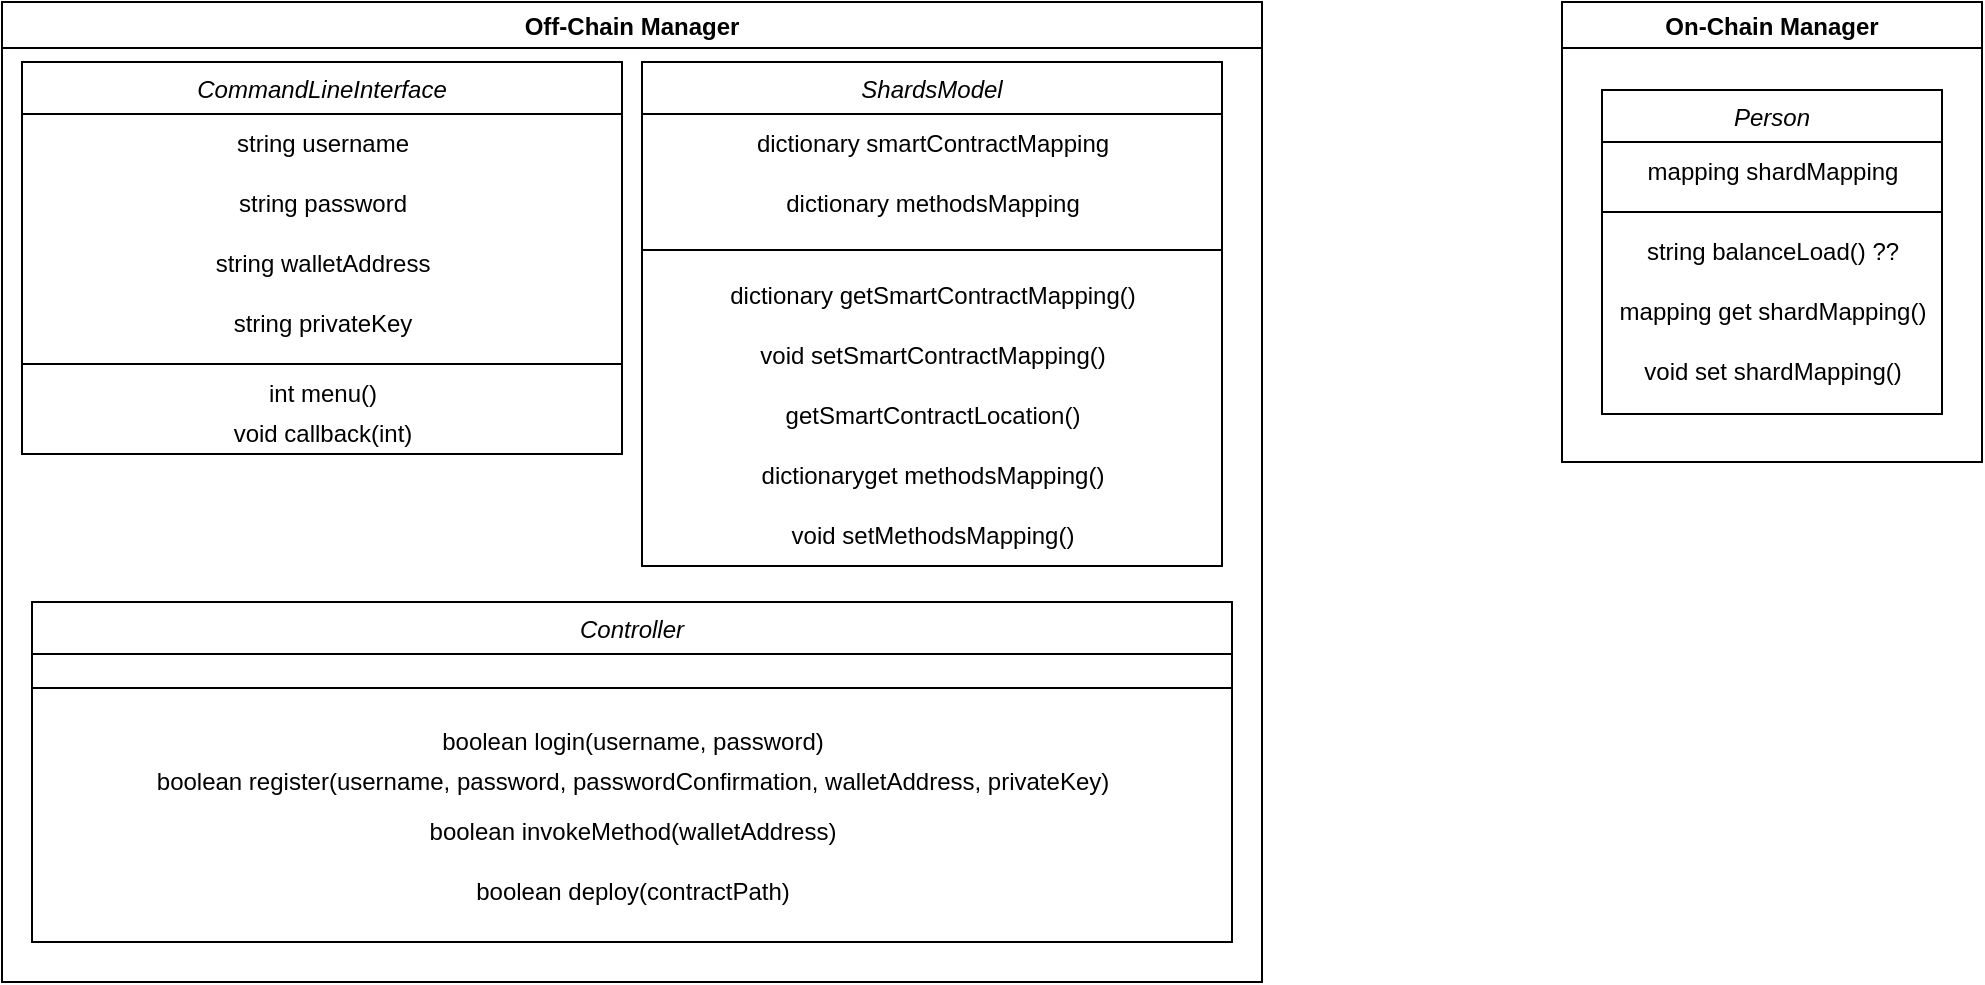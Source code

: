 <mxfile version="20.6.0" type="device" pages="2"><diagram id="C5RBs43oDa-KdzZeNtuy" name="Diagramma delle classi"><mxGraphModel dx="1153" dy="706" grid="1" gridSize="10" guides="1" tooltips="1" connect="1" arrows="1" fold="1" page="1" pageScale="1" pageWidth="827" pageHeight="1169" math="0" shadow="0"><root><mxCell id="WIyWlLk6GJQsqaUBKTNV-0"/><mxCell id="WIyWlLk6GJQsqaUBKTNV-1" parent="WIyWlLk6GJQsqaUBKTNV-0"/><mxCell id="cMdtj7GdBhKeI6Sb-CH5-2" value="Off-Chain Manager" style="swimlane;" parent="WIyWlLk6GJQsqaUBKTNV-1" vertex="1"><mxGeometry y="570" width="630" height="490" as="geometry"/></mxCell><mxCell id="cMdtj7GdBhKeI6Sb-CH5-3" value="ShardsModel" style="swimlane;fontStyle=2;align=center;verticalAlign=top;childLayout=stackLayout;horizontal=1;startSize=26;horizontalStack=0;resizeParent=1;resizeLast=0;collapsible=1;marginBottom=0;rounded=0;shadow=0;strokeWidth=1;" parent="cMdtj7GdBhKeI6Sb-CH5-2" vertex="1"><mxGeometry x="320" y="30" width="290" height="252" as="geometry"><mxRectangle x="230" y="140" width="160" height="26" as="alternateBounds"/></mxGeometry></mxCell><mxCell id="Wx61k8tQV6qT8RMkxMZ1-1" value="dictionary smartContractMapping" style="text;html=1;align=center;verticalAlign=middle;resizable=0;points=[];autosize=1;strokeColor=none;fillColor=none;" vertex="1" parent="cMdtj7GdBhKeI6Sb-CH5-3"><mxGeometry y="26" width="290" height="30" as="geometry"/></mxCell><mxCell id="Wx61k8tQV6qT8RMkxMZ1-2" value="dictionary methodsMapping" style="text;html=1;align=center;verticalAlign=middle;resizable=0;points=[];autosize=1;strokeColor=none;fillColor=none;" vertex="1" parent="cMdtj7GdBhKeI6Sb-CH5-3"><mxGeometry y="56" width="290" height="30" as="geometry"/></mxCell><mxCell id="cMdtj7GdBhKeI6Sb-CH5-4" value="" style="line;html=1;strokeWidth=1;align=left;verticalAlign=middle;spacingTop=-1;spacingLeft=3;spacingRight=3;rotatable=0;labelPosition=right;points=[];portConstraint=eastwest;" parent="cMdtj7GdBhKeI6Sb-CH5-3" vertex="1"><mxGeometry y="86" width="290" height="16" as="geometry"/></mxCell><mxCell id="Wx61k8tQV6qT8RMkxMZ1-4" value="dictionary getSmartContractMapping()" style="text;html=1;align=center;verticalAlign=middle;resizable=0;points=[];autosize=1;strokeColor=none;fillColor=none;" vertex="1" parent="cMdtj7GdBhKeI6Sb-CH5-3"><mxGeometry y="102" width="290" height="30" as="geometry"/></mxCell><mxCell id="Wx61k8tQV6qT8RMkxMZ1-5" value="void setSmartContractMapping()" style="text;html=1;align=center;verticalAlign=middle;resizable=0;points=[];autosize=1;strokeColor=none;fillColor=none;" vertex="1" parent="cMdtj7GdBhKeI6Sb-CH5-3"><mxGeometry y="132" width="290" height="30" as="geometry"/></mxCell><mxCell id="Wx61k8tQV6qT8RMkxMZ1-7" value="getSmartContractLocation()" style="text;html=1;align=center;verticalAlign=middle;resizable=0;points=[];autosize=1;strokeColor=none;fillColor=none;" vertex="1" parent="cMdtj7GdBhKeI6Sb-CH5-3"><mxGeometry y="162" width="290" height="30" as="geometry"/></mxCell><mxCell id="Wx61k8tQV6qT8RMkxMZ1-8" value="dictionaryget methodsMapping()" style="text;html=1;align=center;verticalAlign=middle;resizable=0;points=[];autosize=1;strokeColor=none;fillColor=none;" vertex="1" parent="cMdtj7GdBhKeI6Sb-CH5-3"><mxGeometry y="192" width="290" height="30" as="geometry"/></mxCell><mxCell id="Wx61k8tQV6qT8RMkxMZ1-9" value="void setMethodsMapping()" style="text;html=1;align=center;verticalAlign=middle;resizable=0;points=[];autosize=1;strokeColor=none;fillColor=none;" vertex="1" parent="cMdtj7GdBhKeI6Sb-CH5-3"><mxGeometry y="222" width="290" height="30" as="geometry"/></mxCell><mxCell id="kpJe8TX9DCICYyPzO9KD-3" value="CommandLineInterface" style="swimlane;fontStyle=2;align=center;verticalAlign=top;childLayout=stackLayout;horizontal=1;startSize=26;horizontalStack=0;resizeParent=1;resizeLast=0;collapsible=1;marginBottom=0;rounded=0;shadow=0;strokeWidth=1;" parent="cMdtj7GdBhKeI6Sb-CH5-2" vertex="1"><mxGeometry x="10" y="30" width="300" height="196" as="geometry"><mxRectangle x="230" y="140" width="160" height="26" as="alternateBounds"/></mxGeometry></mxCell><mxCell id="kpJe8TX9DCICYyPzO9KD-10" value="string username" style="text;html=1;align=center;verticalAlign=middle;resizable=0;points=[];autosize=1;strokeColor=none;" parent="kpJe8TX9DCICYyPzO9KD-3" vertex="1"><mxGeometry y="26" width="300" height="30" as="geometry"/></mxCell><mxCell id="kpJe8TX9DCICYyPzO9KD-11" value="string password" style="text;html=1;align=center;verticalAlign=middle;resizable=0;points=[];autosize=1;strokeColor=none;" parent="kpJe8TX9DCICYyPzO9KD-3" vertex="1"><mxGeometry y="56" width="300" height="30" as="geometry"/></mxCell><mxCell id="kpJe8TX9DCICYyPzO9KD-12" value="string walletAddress" style="text;html=1;align=center;verticalAlign=middle;resizable=0;points=[];autosize=1;strokeColor=none;" parent="kpJe8TX9DCICYyPzO9KD-3" vertex="1"><mxGeometry y="86" width="300" height="30" as="geometry"/></mxCell><mxCell id="kpJe8TX9DCICYyPzO9KD-13" value="string privateKey" style="text;html=1;align=center;verticalAlign=middle;resizable=0;points=[];autosize=1;strokeColor=none;" parent="kpJe8TX9DCICYyPzO9KD-3" vertex="1"><mxGeometry y="116" width="300" height="30" as="geometry"/></mxCell><mxCell id="kpJe8TX9DCICYyPzO9KD-4" value="" style="line;html=1;strokeWidth=1;align=left;verticalAlign=middle;spacingTop=-1;spacingLeft=3;spacingRight=3;rotatable=0;labelPosition=right;points=[];portConstraint=eastwest;" parent="kpJe8TX9DCICYyPzO9KD-3" vertex="1"><mxGeometry y="146" width="300" height="10" as="geometry"/></mxCell><mxCell id="kpJe8TX9DCICYyPzO9KD-22" value="int menu()" style="text;html=1;align=center;verticalAlign=middle;resizable=0;points=[];autosize=1;strokeColor=none;" parent="kpJe8TX9DCICYyPzO9KD-3" vertex="1"><mxGeometry y="156" width="300" height="20" as="geometry"/></mxCell><mxCell id="kpJe8TX9DCICYyPzO9KD-23" value="void callback(int)" style="text;html=1;align=center;verticalAlign=middle;resizable=0;points=[];autosize=1;strokeColor=none;" parent="kpJe8TX9DCICYyPzO9KD-3" vertex="1"><mxGeometry y="176" width="300" height="20" as="geometry"/></mxCell><mxCell id="kpJe8TX9DCICYyPzO9KD-5" value="Controller" style="swimlane;fontStyle=2;align=center;verticalAlign=top;childLayout=stackLayout;horizontal=1;startSize=26;horizontalStack=0;resizeParent=1;resizeLast=0;collapsible=1;marginBottom=0;rounded=0;shadow=0;strokeWidth=1;" parent="cMdtj7GdBhKeI6Sb-CH5-2" vertex="1"><mxGeometry x="15" y="300" width="600" height="170" as="geometry"><mxRectangle x="230" y="140" width="160" height="26" as="alternateBounds"/></mxGeometry></mxCell><mxCell id="kpJe8TX9DCICYyPzO9KD-6" value="" style="line;html=1;strokeWidth=1;align=left;verticalAlign=middle;spacingTop=-1;spacingLeft=3;spacingRight=3;rotatable=0;labelPosition=right;points=[];portConstraint=eastwest;" parent="kpJe8TX9DCICYyPzO9KD-5" vertex="1"><mxGeometry y="26" width="600" height="34" as="geometry"/></mxCell><mxCell id="kpJe8TX9DCICYyPzO9KD-17" value="boolean login(username, password)" style="text;html=1;align=center;verticalAlign=middle;resizable=0;points=[];autosize=1;strokeColor=none;" parent="kpJe8TX9DCICYyPzO9KD-5" vertex="1"><mxGeometry y="60" width="600" height="20" as="geometry"/></mxCell><mxCell id="kpJe8TX9DCICYyPzO9KD-18" value="boolean register(username, password, passwordConfirmation, walletAddress, privateKey)" style="text;html=1;align=center;verticalAlign=middle;resizable=0;points=[];autosize=1;strokeColor=none;" parent="kpJe8TX9DCICYyPzO9KD-5" vertex="1"><mxGeometry y="80" width="600" height="20" as="geometry"/></mxCell><mxCell id="kpJe8TX9DCICYyPzO9KD-21" value="boolean invokeMethod(walletAddress)" style="text;html=1;align=center;verticalAlign=middle;resizable=0;points=[];autosize=1;strokeColor=none;" parent="kpJe8TX9DCICYyPzO9KD-5" vertex="1"><mxGeometry y="100" width="600" height="30" as="geometry"/></mxCell><mxCell id="Wx61k8tQV6qT8RMkxMZ1-0" value="boolean deploy(contractPath)" style="text;html=1;align=center;verticalAlign=middle;resizable=0;points=[];autosize=1;strokeColor=none;" vertex="1" parent="kpJe8TX9DCICYyPzO9KD-5"><mxGeometry y="130" width="600" height="30" as="geometry"/></mxCell><mxCell id="cMdtj7GdBhKeI6Sb-CH5-5" value="On-Chain Manager" style="swimlane;startSize=23;" parent="WIyWlLk6GJQsqaUBKTNV-1" vertex="1"><mxGeometry x="780" y="570" width="210" height="230" as="geometry"/></mxCell><mxCell id="cMdtj7GdBhKeI6Sb-CH5-6" value="Person" style="swimlane;fontStyle=2;align=center;verticalAlign=top;childLayout=stackLayout;horizontal=1;startSize=26;horizontalStack=0;resizeParent=1;resizeLast=0;collapsible=1;marginBottom=0;rounded=0;shadow=0;strokeWidth=1;" parent="cMdtj7GdBhKeI6Sb-CH5-5" vertex="1"><mxGeometry x="20" y="44" width="170" height="162" as="geometry"><mxRectangle x="230" y="140" width="160" height="26" as="alternateBounds"/></mxGeometry></mxCell><mxCell id="Wx61k8tQV6qT8RMkxMZ1-11" value="mapping shardMapping" style="text;html=1;align=center;verticalAlign=middle;resizable=0;points=[];autosize=1;strokeColor=none;fillColor=none;" vertex="1" parent="cMdtj7GdBhKeI6Sb-CH5-6"><mxGeometry y="26" width="170" height="30" as="geometry"/></mxCell><mxCell id="cMdtj7GdBhKeI6Sb-CH5-7" value="" style="line;html=1;strokeWidth=1;align=left;verticalAlign=middle;spacingTop=-1;spacingLeft=3;spacingRight=3;rotatable=0;labelPosition=right;points=[];portConstraint=eastwest;" parent="cMdtj7GdBhKeI6Sb-CH5-6" vertex="1"><mxGeometry y="56" width="170" height="10" as="geometry"/></mxCell><mxCell id="Wx61k8tQV6qT8RMkxMZ1-10" value="string balanceLoad() ??" style="text;html=1;align=center;verticalAlign=middle;resizable=0;points=[];autosize=1;strokeColor=none;fillColor=none;" vertex="1" parent="cMdtj7GdBhKeI6Sb-CH5-6"><mxGeometry y="66" width="170" height="30" as="geometry"/></mxCell><mxCell id="Wx61k8tQV6qT8RMkxMZ1-12" value="mapping get shardMapping()" style="text;html=1;align=center;verticalAlign=middle;resizable=0;points=[];autosize=1;strokeColor=none;fillColor=none;" vertex="1" parent="cMdtj7GdBhKeI6Sb-CH5-6"><mxGeometry y="96" width="170" height="30" as="geometry"/></mxCell><mxCell id="Wx61k8tQV6qT8RMkxMZ1-13" value="void set shardMapping()" style="text;html=1;align=center;verticalAlign=middle;resizable=0;points=[];autosize=1;strokeColor=none;fillColor=none;" vertex="1" parent="cMdtj7GdBhKeI6Sb-CH5-6"><mxGeometry y="126" width="170" height="30" as="geometry"/></mxCell></root></mxGraphModel></diagram><diagram id="4znMXhv7T8qVviRlfvYJ" name="Architettura"><mxGraphModel dx="509" dy="1246" grid="1" gridSize="10" guides="1" tooltips="1" connect="1" arrows="1" fold="1" page="1" pageScale="1" pageWidth="827" pageHeight="1169" math="0" shadow="0"><root><mxCell id="0"/><mxCell id="1" parent="0"/><mxCell id="zVVGqHMNAvH8lI9nvjNt-78" value="BLOCKCHAIN SHARDING" style="swimlane;swimlaneFillColor=default;fillColor=#fff2cc;strokeColor=#d6b656;" vertex="1" parent="1"><mxGeometry x="260" y="30" width="930" height="554" as="geometry"/></mxCell><mxCell id="zVVGqHMNAvH8lI9nvjNt-81" value="METAMASK WALLET HANDLER" style="rounded=0;whiteSpace=wrap;html=1;fillColor=#ffe6cc;strokeColor=#d79b00;" vertex="1" parent="zVVGqHMNAvH8lI9nvjNt-78"><mxGeometry x="30" y="30" width="440" height="60" as="geometry"/></mxCell><mxCell id="zVVGqHMNAvH8lI9nvjNt-22" value="&lt;b&gt;BLOCKCHAIN SHARDS&lt;/b&gt;" style="rounded=0;whiteSpace=wrap;html=1;verticalAlign=top;fillColor=#d5e8d4;strokeColor=#82b366;" vertex="1" parent="1"><mxGeometry x="820" y="144" width="360" height="420" as="geometry"/></mxCell><mxCell id="zVVGqHMNAvH8lI9nvjNt-1" value="&lt;p style=&quot;&quot;&gt;&lt;span style=&quot;background-color: initial; line-height: 1.3;&quot;&gt;OFF-CHAIN MANAGER&lt;/span&gt;&lt;/p&gt;" style="rounded=0;whiteSpace=wrap;html=1;align=center;verticalAlign=top;fontStyle=1;fillColor=#f8cecc;strokeColor=#b85450;" vertex="1" parent="1"><mxGeometry x="290" y="140" width="440" height="204" as="geometry"/></mxCell><mxCell id="zVVGqHMNAvH8lI9nvjNt-4" value="USER" style="shape=actor;whiteSpace=wrap;html=1;verticalAlign=bottom;fontStyle=1" vertex="1" parent="1"><mxGeometry x="190" y="234" width="40" height="50" as="geometry"/></mxCell><mxCell id="zVVGqHMNAvH8lI9nvjNt-5" value="CLI" style="rounded=0;whiteSpace=wrap;html=1;" vertex="1" parent="1"><mxGeometry x="320" y="184" width="40" height="150" as="geometry"/></mxCell><mxCell id="zVVGqHMNAvH8lI9nvjNt-6" value="" style="shape=flexArrow;endArrow=classic;html=1;rounded=0;entryX=0;entryY=0.5;entryDx=0;entryDy=0;fillColor=default;" edge="1" parent="1" target="zVVGqHMNAvH8lI9nvjNt-5"><mxGeometry width="50" height="50" relative="1" as="geometry"><mxPoint x="240" y="259" as="sourcePoint"/><mxPoint x="310" y="259" as="targetPoint"/></mxGeometry></mxCell><mxCell id="zVVGqHMNAvH8lI9nvjNt-7" value="Request Generation" style="rounded=0;whiteSpace=wrap;html=1;" vertex="1" parent="1"><mxGeometry x="420" y="184" width="120" height="70" as="geometry"/></mxCell><mxCell id="zVVGqHMNAvH8lI9nvjNt-8" value="" style="shape=flexArrow;endArrow=classic;html=1;rounded=0;fillColor=default;" edge="1" parent="1"><mxGeometry width="50" height="50" relative="1" as="geometry"><mxPoint x="360" y="219" as="sourcePoint"/><mxPoint x="420" y="219" as="targetPoint"/></mxGeometry></mxCell><mxCell id="zVVGqHMNAvH8lI9nvjNt-9" value="" style="shape=flexArrow;endArrow=classic;html=1;rounded=0;fillColor=default;" edge="1" parent="1"><mxGeometry width="50" height="50" relative="1" as="geometry"><mxPoint x="420" y="301.0" as="sourcePoint"/><mxPoint x="360" y="301.0" as="targetPoint"/></mxGeometry></mxCell><mxCell id="zVVGqHMNAvH8lI9nvjNt-11" value="WEB3 API CALLER" style="rounded=0;whiteSpace=wrap;html=1;verticalAlign=top;" vertex="1" parent="1"><mxGeometry x="580" y="185" width="140" height="149" as="geometry"/></mxCell><mxCell id="zVVGqHMNAvH8lI9nvjNt-12" value="Response Translation" style="rounded=0;whiteSpace=wrap;html=1;" vertex="1" parent="1"><mxGeometry x="420" y="264" width="120" height="70" as="geometry"/></mxCell><mxCell id="zVVGqHMNAvH8lI9nvjNt-16" value="SHARDS API SENDER/LISTENER" style="rounded=0;whiteSpace=wrap;html=1;" vertex="1" parent="1"><mxGeometry x="585" y="214" width="131" height="40" as="geometry"/></mxCell><mxCell id="zVVGqHMNAvH8lI9nvjNt-17" value="ON-CHAIN MANAGER SENDER/LISTENER" style="rounded=0;whiteSpace=wrap;html=1;" vertex="1" parent="1"><mxGeometry x="585" y="285" width="130" height="40" as="geometry"/></mxCell><mxCell id="zVVGqHMNAvH8lI9nvjNt-18" value="SHARD 1" style="rounded=0;whiteSpace=wrap;html=1;verticalAlign=top;" vertex="1" parent="1"><mxGeometry x="830" y="174" width="340" height="111" as="geometry"/></mxCell><mxCell id="zVVGqHMNAvH8lI9nvjNt-21" value="" style="endArrow=none;dashed=1;html=1;dashPattern=1 3;strokeWidth=2;rounded=0;" edge="1" parent="1"><mxGeometry width="50" height="50" relative="1" as="geometry"><mxPoint x="1005" y="413" as="sourcePoint"/><mxPoint x="1005" y="443" as="targetPoint"/></mxGeometry></mxCell><mxCell id="zVVGqHMNAvH8lI9nvjNt-23" value="HANDLING BLOCKCHAIN" style="rounded=0;whiteSpace=wrap;html=1;verticalAlign=top;fontStyle=1;fillColor=#e1d5e7;strokeColor=#9673a6;" vertex="1" parent="1"><mxGeometry x="290" y="404" width="450" height="159" as="geometry"/></mxCell><mxCell id="zVVGqHMNAvH8lI9nvjNt-24" value="ON-CHAIN MANAGER (SMART CONTRACT)" style="rounded=0;whiteSpace=wrap;html=1;verticalAlign=top;fillColor=#dae8fc;strokeColor=#6c8ebf;" vertex="1" parent="1"><mxGeometry x="300" y="438" width="430" height="110" as="geometry"/></mxCell><mxCell id="zVVGqHMNAvH8lI9nvjNt-25" value="BLOCK 1" style="rounded=0;whiteSpace=wrap;html=1;" vertex="1" parent="1"><mxGeometry x="960" y="205" width="80" height="60" as="geometry"/></mxCell><mxCell id="zVVGqHMNAvH8lI9nvjNt-26" value="BLOCK 2" style="rounded=0;whiteSpace=wrap;html=1;" vertex="1" parent="1"><mxGeometry x="1050" y="205" width="80" height="60" as="geometry"/></mxCell><mxCell id="zVVGqHMNAvH8lI9nvjNt-30" value="" style="endArrow=none;dashed=1;html=1;dashPattern=1 3;strokeWidth=2;rounded=0;fillColor=default;" edge="1" parent="1"><mxGeometry width="50" height="50" relative="1" as="geometry"><mxPoint x="1137" y="237" as="sourcePoint"/><mxPoint x="1163" y="237" as="targetPoint"/></mxGeometry></mxCell><mxCell id="zVVGqHMNAvH8lI9nvjNt-32" value="WEB3 API" style="rounded=0;whiteSpace=wrap;html=1;" vertex="1" parent="1"><mxGeometry x="844" y="184" width="90" height="90" as="geometry"/></mxCell><mxCell id="zVVGqHMNAvH8lI9nvjNt-34" value="SHARD 2" style="rounded=0;whiteSpace=wrap;html=1;verticalAlign=top;" vertex="1" parent="1"><mxGeometry x="830" y="294.5" width="340" height="111" as="geometry"/></mxCell><mxCell id="zVVGqHMNAvH8lI9nvjNt-35" value="BLOCK 1" style="rounded=0;whiteSpace=wrap;html=1;" vertex="1" parent="1"><mxGeometry x="960" y="325.5" width="80" height="60" as="geometry"/></mxCell><mxCell id="zVVGqHMNAvH8lI9nvjNt-36" value="BLOCK 2" style="rounded=0;whiteSpace=wrap;html=1;" vertex="1" parent="1"><mxGeometry x="1050" y="325.5" width="80" height="60" as="geometry"/></mxCell><mxCell id="zVVGqHMNAvH8lI9nvjNt-38" value="" style="endArrow=none;dashed=1;html=1;dashPattern=1 3;strokeWidth=2;rounded=0;fillColor=default;" edge="1" parent="1"><mxGeometry width="50" height="50" relative="1" as="geometry"><mxPoint x="1137" y="357.5" as="sourcePoint"/><mxPoint x="1163.0" y="357.5" as="targetPoint"/></mxGeometry></mxCell><mxCell id="zVVGqHMNAvH8lI9nvjNt-40" value="SHARD N" style="rounded=0;whiteSpace=wrap;html=1;verticalAlign=top;" vertex="1" parent="1"><mxGeometry x="830" y="445" width="340" height="111" as="geometry"/></mxCell><mxCell id="zVVGqHMNAvH8lI9nvjNt-41" value="BLOCK 1" style="rounded=0;whiteSpace=wrap;html=1;" vertex="1" parent="1"><mxGeometry x="960" y="476" width="80" height="60" as="geometry"/></mxCell><mxCell id="zVVGqHMNAvH8lI9nvjNt-42" value="BLOCK 2" style="rounded=0;whiteSpace=wrap;html=1;" vertex="1" parent="1"><mxGeometry x="1050" y="476" width="80" height="60" as="geometry"/></mxCell><mxCell id="zVVGqHMNAvH8lI9nvjNt-44" value="" style="endArrow=none;dashed=1;html=1;dashPattern=1 3;strokeWidth=2;rounded=0;fillColor=default;" edge="1" parent="1"><mxGeometry width="50" height="50" relative="1" as="geometry"><mxPoint x="1137" y="508" as="sourcePoint"/><mxPoint x="1163.0" y="508" as="targetPoint"/></mxGeometry></mxCell><mxCell id="zVVGqHMNAvH8lI9nvjNt-47" value="" style="sketch=0;outlineConnect=0;fontColor=#232F3E;gradientColor=none;fillColor=#D45B07;strokeColor=none;dashed=0;verticalLabelPosition=bottom;verticalAlign=top;align=center;html=1;fontSize=12;fontStyle=0;aspect=fixed;shape=mxgraph.aws4.blockchain_resource;" vertex="1" parent="1"><mxGeometry x="1039.55" y="233.39" width="10.91" height="3.22" as="geometry"/></mxCell><mxCell id="zVVGqHMNAvH8lI9nvjNt-49" value="SHARDS MAPPING&lt;br&gt;UPDATE" style="rounded=0;whiteSpace=wrap;html=1;" vertex="1" parent="1"><mxGeometry x="590" y="469.5" width="120" height="69" as="geometry"/></mxCell><mxCell id="zVVGqHMNAvH8lI9nvjNt-62" value="" style="shape=flexArrow;endArrow=classic;html=1;rounded=0;fillColor=default;entryX=0;entryY=0.25;entryDx=0;entryDy=0;" edge="1" parent="1" target="zVVGqHMNAvH8lI9nvjNt-11"><mxGeometry width="50" height="50" relative="1" as="geometry"><mxPoint x="540" y="222" as="sourcePoint"/><mxPoint x="590" y="195" as="targetPoint"/></mxGeometry></mxCell><mxCell id="zVVGqHMNAvH8lI9nvjNt-63" value="" style="shape=flexArrow;endArrow=classic;html=1;rounded=0;fillColor=default;entryX=0.999;entryY=0.227;entryDx=0;entryDy=0;entryPerimeter=0;" edge="1" parent="1"><mxGeometry width="50" height="50" relative="1" as="geometry"><mxPoint x="580" y="301" as="sourcePoint"/><mxPoint x="539.88" y="300.89" as="targetPoint"/></mxGeometry></mxCell><mxCell id="zVVGqHMNAvH8lI9nvjNt-65" value="" style="shape=flexArrow;endArrow=classic;startArrow=classic;html=1;rounded=0;fillColor=default;entryX=-0.006;entryY=0.553;entryDx=0;entryDy=0;entryPerimeter=0;exitX=1;exitY=0.5;exitDx=0;exitDy=0;" edge="1" parent="1" source="zVVGqHMNAvH8lI9nvjNt-16" target="zVVGqHMNAvH8lI9nvjNt-32"><mxGeometry width="100" height="100" relative="1" as="geometry"><mxPoint x="720" y="315" as="sourcePoint"/><mxPoint x="820" y="215" as="targetPoint"/></mxGeometry></mxCell><mxCell id="zVVGqHMNAvH8lI9nvjNt-66" value="WEB3 API" style="rounded=0;whiteSpace=wrap;html=1;" vertex="1" parent="1"><mxGeometry x="844" y="305" width="90" height="90" as="geometry"/></mxCell><mxCell id="zVVGqHMNAvH8lI9nvjNt-67" value="WEB3 API" style="rounded=0;whiteSpace=wrap;html=1;" vertex="1" parent="1"><mxGeometry x="844" y="455.5" width="90" height="90" as="geometry"/></mxCell><mxCell id="zVVGqHMNAvH8lI9nvjNt-70" value="" style="rounded=0;whiteSpace=wrap;html=1;" vertex="1" parent="1"><mxGeometry x="769" y="229.5" width="12" height="281.5" as="geometry"/></mxCell><mxCell id="zVVGqHMNAvH8lI9nvjNt-71" value="" style="shape=flexArrow;endArrow=classic;html=1;rounded=0;fillColor=default;" edge="1" parent="1" target="zVVGqHMNAvH8lI9nvjNt-66"><mxGeometry width="50" height="50" relative="1" as="geometry"><mxPoint x="781" y="350" as="sourcePoint"/><mxPoint x="830" y="327" as="targetPoint"/></mxGeometry></mxCell><mxCell id="zVVGqHMNAvH8lI9nvjNt-72" value="" style="shape=flexArrow;endArrow=classic;html=1;rounded=0;fillColor=default;" edge="1" parent="1"><mxGeometry width="50" height="50" relative="1" as="geometry"><mxPoint x="781" y="505.71" as="sourcePoint"/><mxPoint x="844" y="505.71" as="targetPoint"/></mxGeometry></mxCell><mxCell id="zVVGqHMNAvH8lI9nvjNt-74" value="" style="shape=flexArrow;endArrow=classic;startArrow=classic;html=1;rounded=0;fillColor=default;exitX=0.823;exitY=0.004;exitDx=0;exitDy=0;exitPerimeter=0;" edge="1" parent="1" source="zVVGqHMNAvH8lI9nvjNt-24"><mxGeometry width="100" height="100" relative="1" as="geometry"><mxPoint x="652.72" y="440.87" as="sourcePoint"/><mxPoint x="654" y="335" as="targetPoint"/></mxGeometry></mxCell><mxCell id="zVVGqHMNAvH8lI9nvjNt-79" value="" style="sketch=0;outlineConnect=0;fontColor=#232F3E;gradientColor=none;fillColor=#D45B07;strokeColor=none;dashed=0;verticalLabelPosition=bottom;verticalAlign=top;align=center;html=1;fontSize=12;fontStyle=0;aspect=fixed;shape=mxgraph.aws4.blockchain_resource;" vertex="1" parent="1"><mxGeometry x="1039.09" y="353.89" width="10.91" height="3.22" as="geometry"/></mxCell><mxCell id="zVVGqHMNAvH8lI9nvjNt-80" value="" style="sketch=0;outlineConnect=0;fontColor=#232F3E;gradientColor=none;fillColor=#D45B07;strokeColor=none;dashed=0;verticalLabelPosition=bottom;verticalAlign=top;align=center;html=1;fontSize=12;fontStyle=0;aspect=fixed;shape=mxgraph.aws4.blockchain_resource;" vertex="1" parent="1"><mxGeometry x="1039.09" y="504.39" width="10.91" height="3.22" as="geometry"/></mxCell><mxCell id="zVVGqHMNAvH8lI9nvjNt-82" value="CASO D'USO: UTENTE CHE FA UPLOAD DI SMART CONTRACT&lt;br&gt;1) L'utente tramite cli carica lo smart contract e richiede l'upload&lt;br&gt;2) L'off-chain manager richiede il mapping all'on-chain manager per capire su quale shard fare l'upload&lt;br&gt;3) L'off-chain manager esegue delle operazioni sul mapping e capisce su quale shard uploadare&lt;br&gt;4) L'off-chain manager comunica con lo shard interessato e richiede l'upload&lt;br&gt;5) L'off-chain manager comunica all'on-chain manager l'aver effettuato la richiesta&lt;br&gt;6) L'on-chain manager mette la richiesta nella pool di upload non verificati&lt;br&gt;7) Lo shard comunica all'off-chain se l'upload e' andato a buon fine o meno (lettura del LOG)&lt;br&gt;8) L'off-chain comunica all'utente tramite cli il risultato&lt;br&gt;9) L'off-chain comunica all'on-chain il risultato&lt;br&gt;10) Se la richiesta e' andata a buon fine viene registrata nel mapping&lt;br&gt;11) La richiesta viene eliminata dalla pool di upload non verificati" style="rounded=0;whiteSpace=wrap;html=1;verticalAlign=top;align=left;" vertex="1" parent="1"><mxGeometry x="240" y="640" width="650" height="190" as="geometry"/></mxCell><mxCell id="zVVGqHMNAvH8lI9nvjNt-85" value="L'off-chain manager all'avvio comunica con l'on-chain manager e riceve la lista di richieste effettuate da se non ancora verificate (nella pool di richieste non verificate viene salvato l'indirizzo del portafoglio dell'off-chain manager in questione). Inoltre per ridondanza, la lista di richieste effettuate viene mantenuta anche in locale, anche qui dettagliando se si tratta di richieste andate ancora da verificare o terminate. Se ci sono delle richieste ancora da verificare, l'off-chain andra a controllare il LOG per vedere se la richiesta e' andata a buon fine.&lt;br&gt;IDEA! Controllo periodico delle richieste da verificare sul log, ed eventualmente se verificate parte la comunicazione del risultato all'utente e all'on-chain (cosi che vengano aggiornati mapping e pool)&lt;br&gt;" style="rounded=0;whiteSpace=wrap;html=1;" vertex="1" parent="1"><mxGeometry x="240" y="840" width="650" height="150" as="geometry"/></mxCell><mxCell id="zVVGqHMNAvH8lI9nvjNt-88" value="BILANCIAMENTO:&lt;br&gt;- Chiaramente non è istantaneo, e lo sbilanciamento temporaneo sarà direttamente proporzionale all'ordine di grandezza delle richieste ricevute&lt;br&gt;- Definizione di una hyperproperty in hyperPCTL sul bilanciamento" style="rounded=0;whiteSpace=wrap;html=1;verticalAlign=top;align=left;" vertex="1" parent="1"><mxGeometry x="910" y="640" width="650" height="80" as="geometry"/></mxCell></root></mxGraphModel></diagram></mxfile>